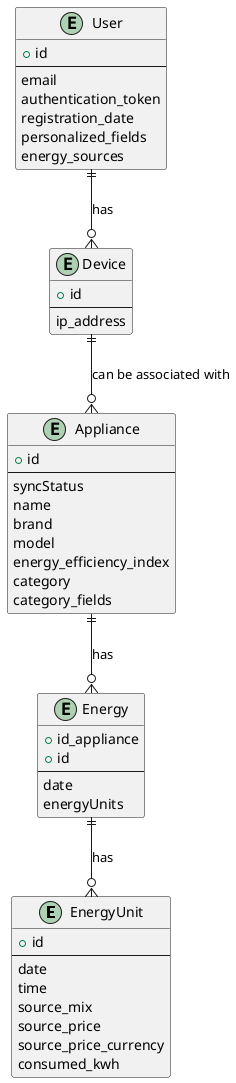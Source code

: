 @startuml
!define TABLE

entity EnergyUnit {
  + id
  --
  date
  time
  source_mix
  source_price
  source_price_currency
  consumed_kwh
}

entity Energy {
    + id_appliance
    + id
    --
    date
    energyUnits
}

entity User {
  + id
  --
  email
  authentication_token
  registration_date
  personalized_fields
  energy_sources
}

entity Appliance {
  + id
  --
  syncStatus
  name
  brand
  model
  energy_efficiency_index
  category
  category_fields
}

entity Device {
  + id
  --
  ip_address
}

User ||--o{ Device : "has"
Device ||--o{ Appliance : "can be associated with"
Appliance ||--o{ Energy : "has"
Energy ||--o{ EnergyUnit : "has"

@enduml
